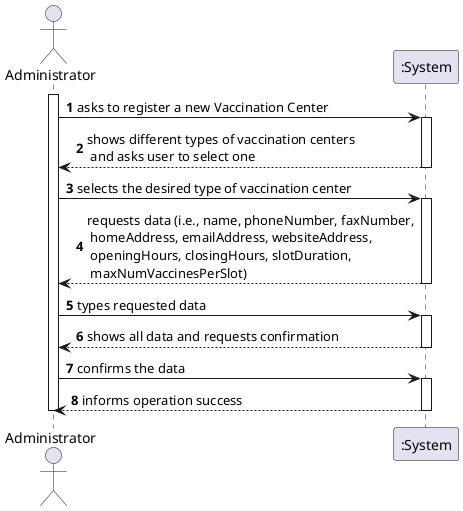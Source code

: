 @startuml
autonumber
actor "Administrator" as ADM

activate ADM
ADM -> ":System" : asks to register a new Vaccination Center
activate ":System"
":System" --> ADM : shows different types of vaccination centers \n and asks user to select one
deactivate ":System"

ADM -> ":System" : selects the desired type of vaccination center
activate ":System"
":System" --> ADM : requests data (i.e., name, phoneNumber, faxNumber,\n homeAddress, emailAddress, websiteAddress,\n openingHours, closingHours, slotDuration,\n maxNumVaccinesPerSlot)
deactivate ":System"

ADM -> ":System" : types requested data
activate ":System"
":System" --> ADM : shows all data and requests confirmation
deactivate ":System"

ADM -> ":System" : confirms the data
activate ":System"
":System" --> ADM : informs operation success
deactivate ":System"

deactivate ADM

@enduml